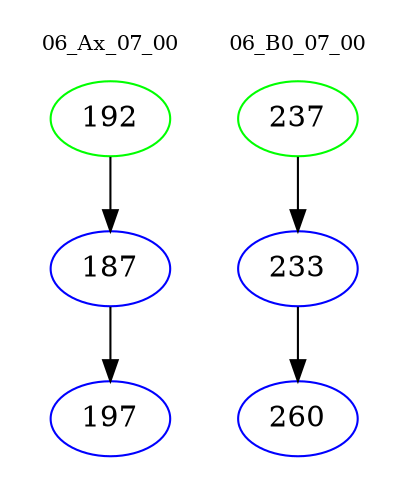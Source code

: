 digraph{
subgraph cluster_0 {
color = white
label = "06_Ax_07_00";
fontsize=10;
T0_192 [label="192", color="green"]
T0_192 -> T0_187 [color="black"]
T0_187 [label="187", color="blue"]
T0_187 -> T0_197 [color="black"]
T0_197 [label="197", color="blue"]
}
subgraph cluster_1 {
color = white
label = "06_B0_07_00";
fontsize=10;
T1_237 [label="237", color="green"]
T1_237 -> T1_233 [color="black"]
T1_233 [label="233", color="blue"]
T1_233 -> T1_260 [color="black"]
T1_260 [label="260", color="blue"]
}
}

